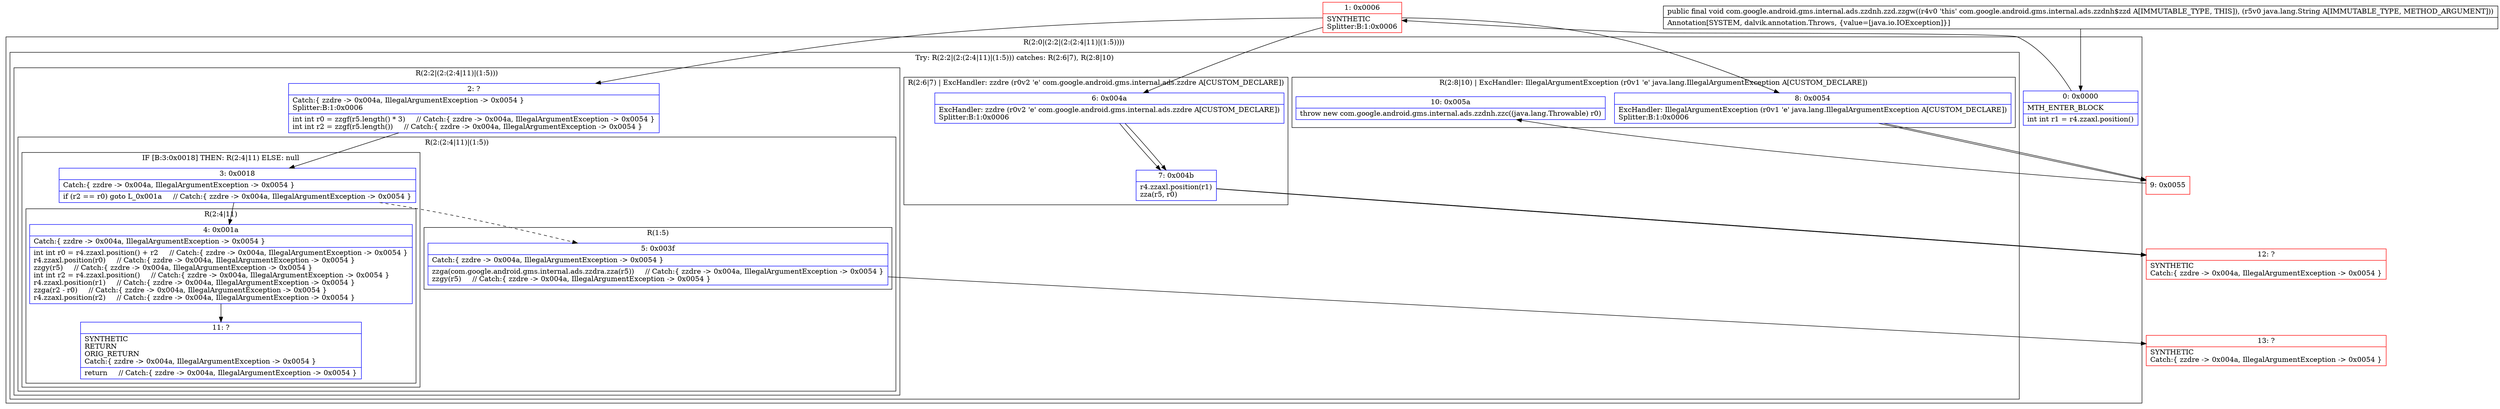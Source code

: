 digraph "CFG forcom.google.android.gms.internal.ads.zzdnh.zzd.zzgw(Ljava\/lang\/String;)V" {
subgraph cluster_Region_1527545020 {
label = "R(2:0|(2:2|(2:(2:4|11)|(1:5))))";
node [shape=record,color=blue];
Node_0 [shape=record,label="{0\:\ 0x0000|MTH_ENTER_BLOCK\l|int int r1 = r4.zzaxl.position()\l}"];
subgraph cluster_TryCatchRegion_1894387926 {
label = "Try: R(2:2|(2:(2:4|11)|(1:5))) catches: R(2:6|7), R(2:8|10)";
node [shape=record,color=blue];
subgraph cluster_Region_2096013823 {
label = "R(2:2|(2:(2:4|11)|(1:5)))";
node [shape=record,color=blue];
Node_2 [shape=record,label="{2\:\ ?|Catch:\{ zzdre \-\> 0x004a, IllegalArgumentException \-\> 0x0054 \}\lSplitter:B:1:0x0006\l|int int r0 = zzgf(r5.length() * 3)     \/\/ Catch:\{ zzdre \-\> 0x004a, IllegalArgumentException \-\> 0x0054 \}\lint int r2 = zzgf(r5.length())     \/\/ Catch:\{ zzdre \-\> 0x004a, IllegalArgumentException \-\> 0x0054 \}\l}"];
subgraph cluster_Region_411117043 {
label = "R(2:(2:4|11)|(1:5))";
node [shape=record,color=blue];
subgraph cluster_IfRegion_1145035586 {
label = "IF [B:3:0x0018] THEN: R(2:4|11) ELSE: null";
node [shape=record,color=blue];
Node_3 [shape=record,label="{3\:\ 0x0018|Catch:\{ zzdre \-\> 0x004a, IllegalArgumentException \-\> 0x0054 \}\l|if (r2 == r0) goto L_0x001a     \/\/ Catch:\{ zzdre \-\> 0x004a, IllegalArgumentException \-\> 0x0054 \}\l}"];
subgraph cluster_Region_813579792 {
label = "R(2:4|11)";
node [shape=record,color=blue];
Node_4 [shape=record,label="{4\:\ 0x001a|Catch:\{ zzdre \-\> 0x004a, IllegalArgumentException \-\> 0x0054 \}\l|int int r0 = r4.zzaxl.position() + r2     \/\/ Catch:\{ zzdre \-\> 0x004a, IllegalArgumentException \-\> 0x0054 \}\lr4.zzaxl.position(r0)     \/\/ Catch:\{ zzdre \-\> 0x004a, IllegalArgumentException \-\> 0x0054 \}\lzzgy(r5)     \/\/ Catch:\{ zzdre \-\> 0x004a, IllegalArgumentException \-\> 0x0054 \}\lint int r2 = r4.zzaxl.position()     \/\/ Catch:\{ zzdre \-\> 0x004a, IllegalArgumentException \-\> 0x0054 \}\lr4.zzaxl.position(r1)     \/\/ Catch:\{ zzdre \-\> 0x004a, IllegalArgumentException \-\> 0x0054 \}\lzzga(r2 \- r0)     \/\/ Catch:\{ zzdre \-\> 0x004a, IllegalArgumentException \-\> 0x0054 \}\lr4.zzaxl.position(r2)     \/\/ Catch:\{ zzdre \-\> 0x004a, IllegalArgumentException \-\> 0x0054 \}\l}"];
Node_11 [shape=record,label="{11\:\ ?|SYNTHETIC\lRETURN\lORIG_RETURN\lCatch:\{ zzdre \-\> 0x004a, IllegalArgumentException \-\> 0x0054 \}\l|return     \/\/ Catch:\{ zzdre \-\> 0x004a, IllegalArgumentException \-\> 0x0054 \}\l}"];
}
}
subgraph cluster_Region_726446349 {
label = "R(1:5)";
node [shape=record,color=blue];
Node_5 [shape=record,label="{5\:\ 0x003f|Catch:\{ zzdre \-\> 0x004a, IllegalArgumentException \-\> 0x0054 \}\l|zzga(com.google.android.gms.internal.ads.zzdra.zza(r5))     \/\/ Catch:\{ zzdre \-\> 0x004a, IllegalArgumentException \-\> 0x0054 \}\lzzgy(r5)     \/\/ Catch:\{ zzdre \-\> 0x004a, IllegalArgumentException \-\> 0x0054 \}\l}"];
}
}
}
subgraph cluster_Region_980187574 {
label = "R(2:6|7) | ExcHandler: zzdre (r0v2 'e' com.google.android.gms.internal.ads.zzdre A[CUSTOM_DECLARE])\l";
node [shape=record,color=blue];
Node_6 [shape=record,label="{6\:\ 0x004a|ExcHandler: zzdre (r0v2 'e' com.google.android.gms.internal.ads.zzdre A[CUSTOM_DECLARE])\lSplitter:B:1:0x0006\l}"];
Node_7 [shape=record,label="{7\:\ 0x004b|r4.zzaxl.position(r1)\lzza(r5, r0)\l}"];
}
subgraph cluster_Region_1700982552 {
label = "R(2:8|10) | ExcHandler: IllegalArgumentException (r0v1 'e' java.lang.IllegalArgumentException A[CUSTOM_DECLARE])\l";
node [shape=record,color=blue];
Node_8 [shape=record,label="{8\:\ 0x0054|ExcHandler: IllegalArgumentException (r0v1 'e' java.lang.IllegalArgumentException A[CUSTOM_DECLARE])\lSplitter:B:1:0x0006\l}"];
Node_10 [shape=record,label="{10\:\ 0x005a|throw new com.google.android.gms.internal.ads.zzdnh.zzc((java.lang.Throwable) r0)\l}"];
}
}
}
subgraph cluster_Region_980187574 {
label = "R(2:6|7) | ExcHandler: zzdre (r0v2 'e' com.google.android.gms.internal.ads.zzdre A[CUSTOM_DECLARE])\l";
node [shape=record,color=blue];
Node_6 [shape=record,label="{6\:\ 0x004a|ExcHandler: zzdre (r0v2 'e' com.google.android.gms.internal.ads.zzdre A[CUSTOM_DECLARE])\lSplitter:B:1:0x0006\l}"];
Node_7 [shape=record,label="{7\:\ 0x004b|r4.zzaxl.position(r1)\lzza(r5, r0)\l}"];
}
subgraph cluster_Region_1700982552 {
label = "R(2:8|10) | ExcHandler: IllegalArgumentException (r0v1 'e' java.lang.IllegalArgumentException A[CUSTOM_DECLARE])\l";
node [shape=record,color=blue];
Node_8 [shape=record,label="{8\:\ 0x0054|ExcHandler: IllegalArgumentException (r0v1 'e' java.lang.IllegalArgumentException A[CUSTOM_DECLARE])\lSplitter:B:1:0x0006\l}"];
Node_10 [shape=record,label="{10\:\ 0x005a|throw new com.google.android.gms.internal.ads.zzdnh.zzc((java.lang.Throwable) r0)\l}"];
}
Node_1 [shape=record,color=red,label="{1\:\ 0x0006|SYNTHETIC\lSplitter:B:1:0x0006\l}"];
Node_9 [shape=record,color=red,label="{9\:\ 0x0055}"];
Node_12 [shape=record,color=red,label="{12\:\ ?|SYNTHETIC\lCatch:\{ zzdre \-\> 0x004a, IllegalArgumentException \-\> 0x0054 \}\l}"];
Node_13 [shape=record,color=red,label="{13\:\ ?|SYNTHETIC\lCatch:\{ zzdre \-\> 0x004a, IllegalArgumentException \-\> 0x0054 \}\l}"];
MethodNode[shape=record,label="{public final void com.google.android.gms.internal.ads.zzdnh.zzd.zzgw((r4v0 'this' com.google.android.gms.internal.ads.zzdnh$zzd A[IMMUTABLE_TYPE, THIS]), (r5v0 java.lang.String A[IMMUTABLE_TYPE, METHOD_ARGUMENT]))  | Annotation[SYSTEM, dalvik.annotation.Throws, \{value=[java.io.IOException]\}]\l}"];
MethodNode -> Node_0;
Node_0 -> Node_1;
Node_2 -> Node_3;
Node_3 -> Node_4;
Node_3 -> Node_5[style=dashed];
Node_4 -> Node_11;
Node_5 -> Node_13;
Node_6 -> Node_7;
Node_7 -> Node_12;
Node_8 -> Node_9;
Node_6 -> Node_7;
Node_7 -> Node_12;
Node_8 -> Node_9;
Node_1 -> Node_2;
Node_1 -> Node_6;
Node_1 -> Node_8;
Node_9 -> Node_10;
}

